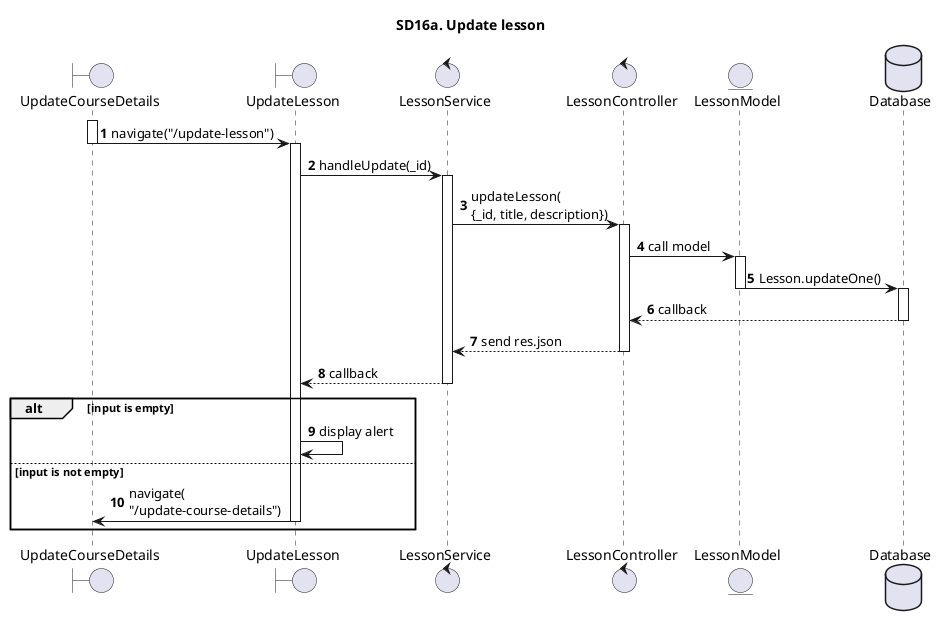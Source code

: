 @startuml SQ

autonumber

title SD16a. Update lesson

boundary "UpdateCourseDetails"
boundary "UpdateLesson"
control "LessonService"
control "LessonController"
entity "LessonModel"
database "Database" as Database
activate UpdateCourseDetails
UpdateCourseDetails -> UpdateLesson: navigate("/update-lesson")
deactivate UpdateCourseDetails
activate UpdateLesson
UpdateLesson -> LessonService: handleUpdate(_id)
activate LessonService
LessonService -> LessonController: updateLesson(\n{_id, title, description})
activate LessonController
LessonController -> LessonModel: call model
activate LessonModel
LessonModel -> Database: Lesson.updateOne()
deactivate LessonModel
activate Database
Database --> LessonController: callback
deactivate Database
LessonController --> LessonService: send res.json
deactivate LessonController
LessonService --> UpdateLesson: callback
deactivate LessonService
alt input is empty
UpdateLesson -> UpdateLesson: display alert
else input is not empty
UpdateLesson -> UpdateCourseDetails: navigate(\n"/update-course-details")
deactivate UpdateLesson
end
@enduml